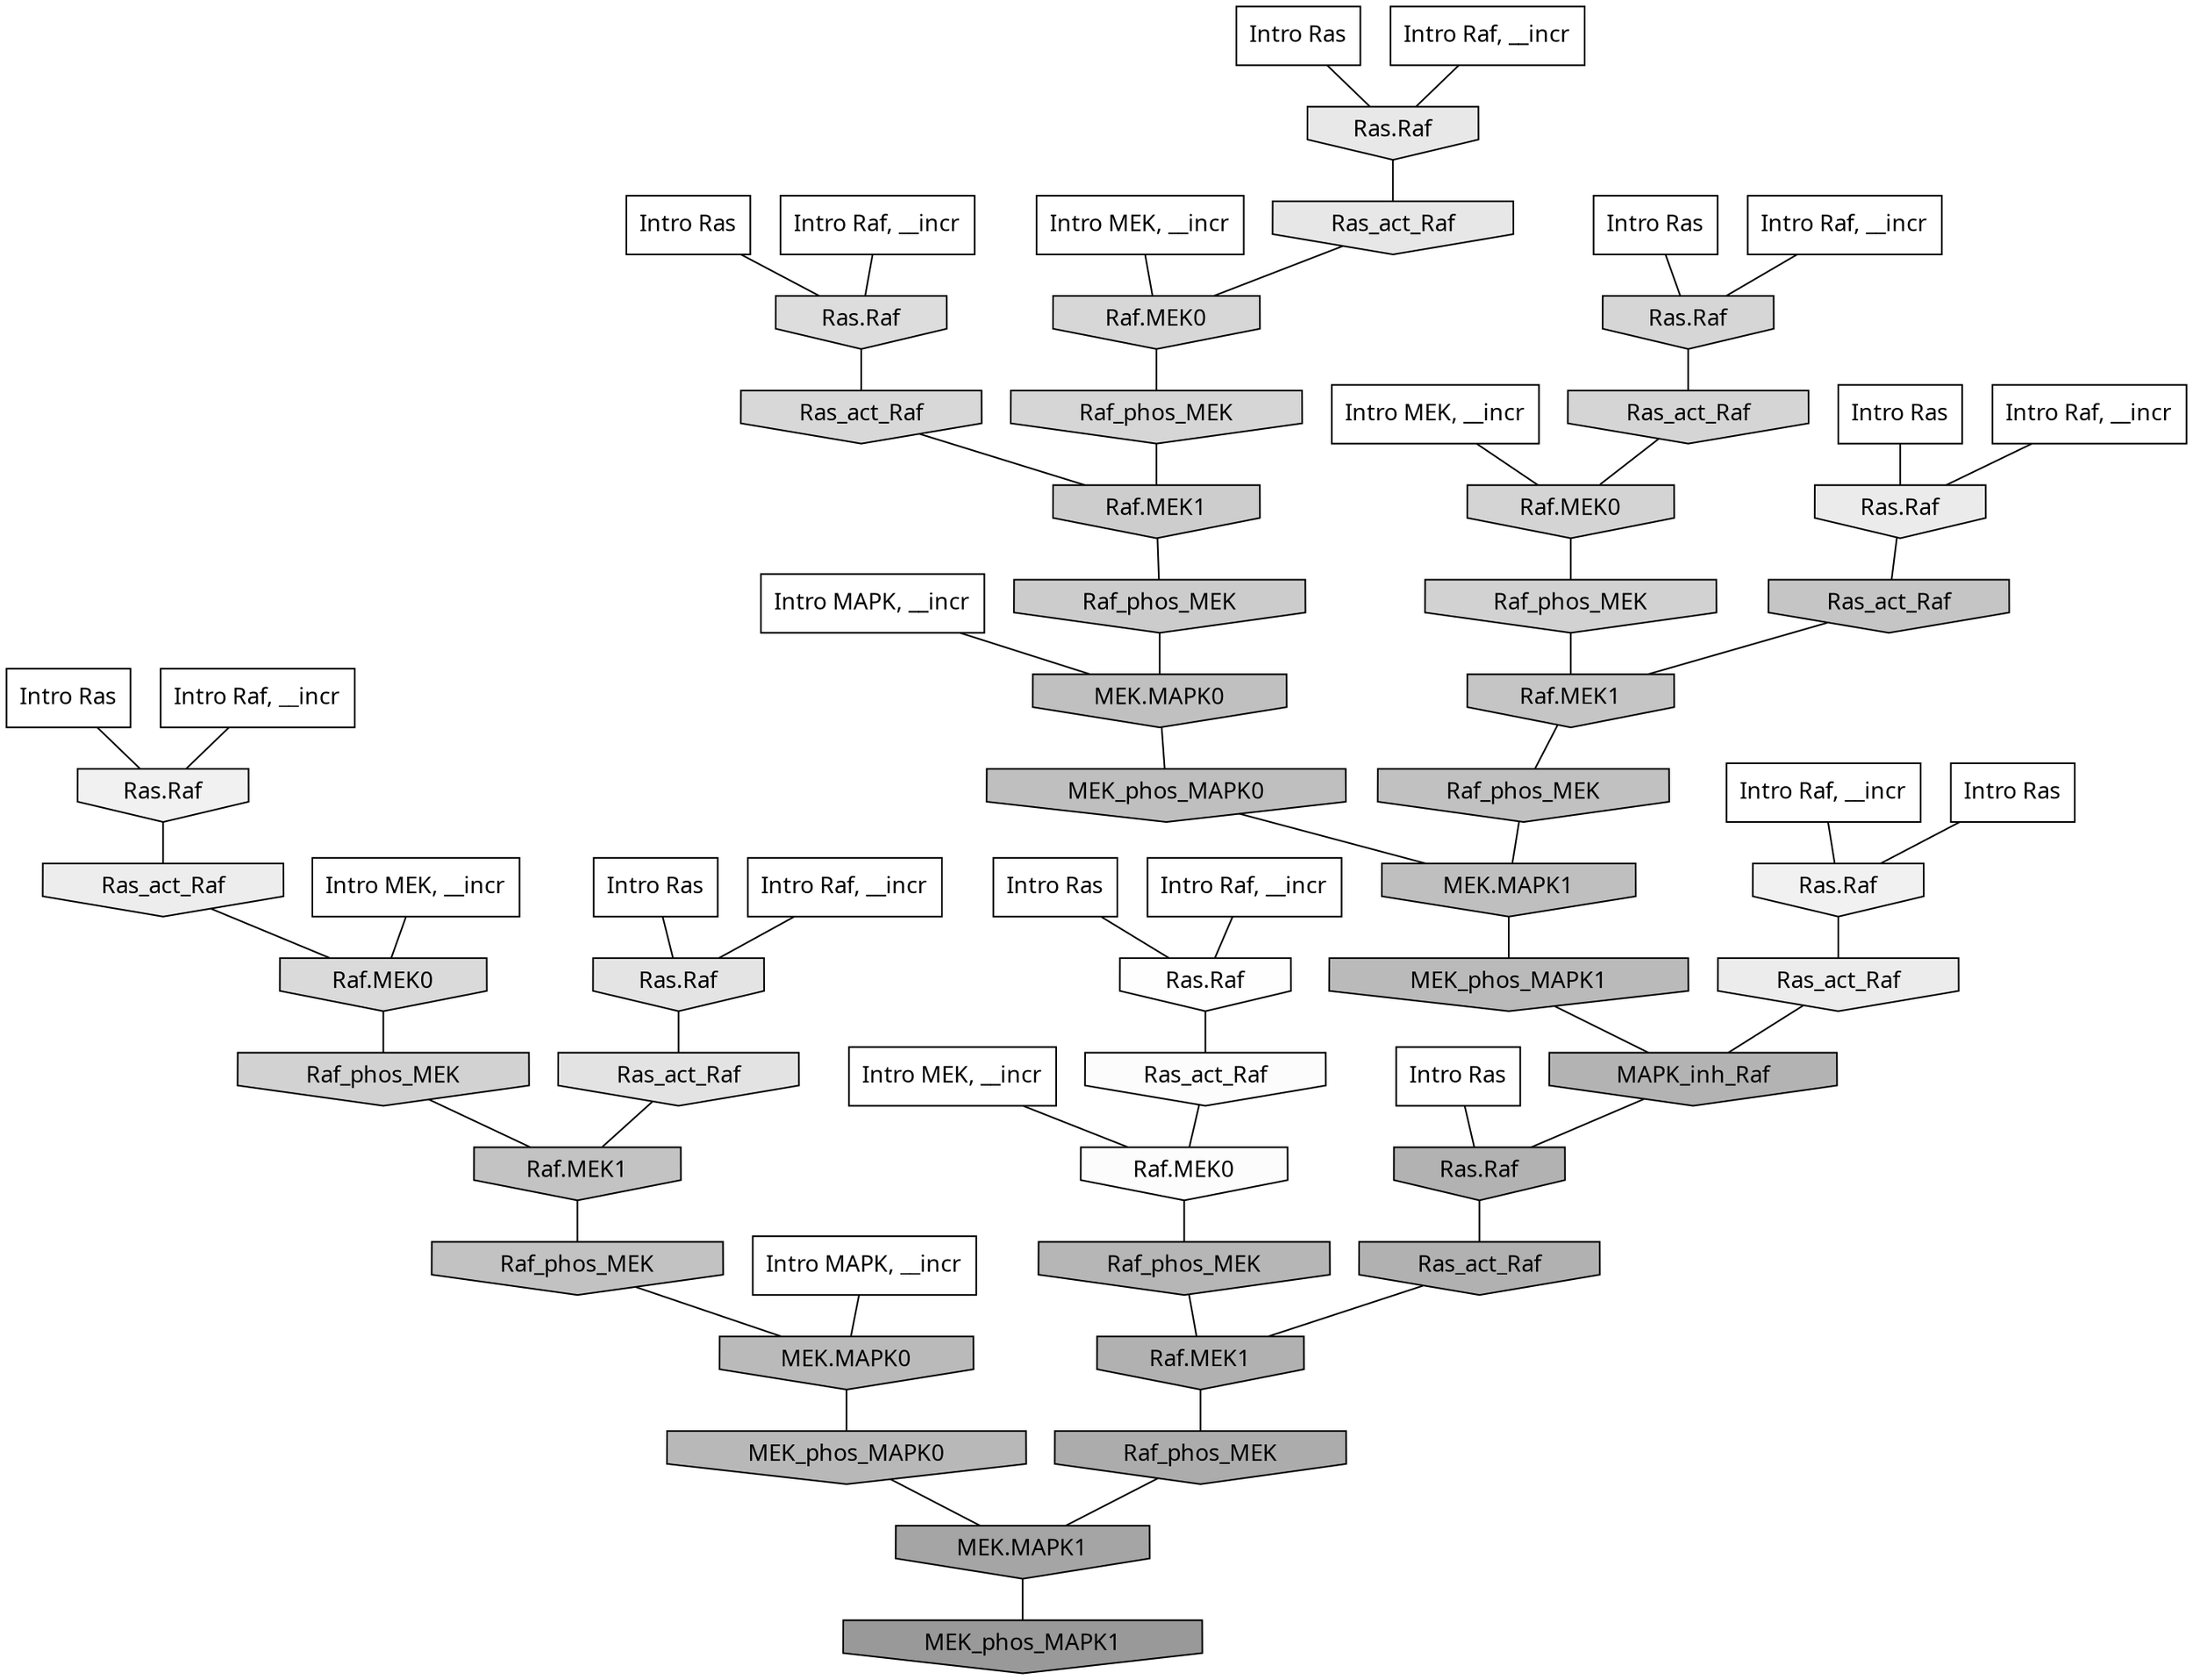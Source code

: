 digraph G{
  rankdir="TB";
  ranksep=0.30;
  node [fontname="CMU Serif"];
  edge [fontname="CMU Serif"];
  
  1 [label="Intro Ras", shape=rectangle, style=filled, fillcolor="0.000 0.000 1.000"]
  
  19 [label="Intro Ras", shape=rectangle, style=filled, fillcolor="0.000 0.000 1.000"]
  
  41 [label="Intro Ras", shape=rectangle, style=filled, fillcolor="0.000 0.000 1.000"]
  
  64 [label="Intro Ras", shape=rectangle, style=filled, fillcolor="0.000 0.000 1.000"]
  
  80 [label="Intro Ras", shape=rectangle, style=filled, fillcolor="0.000 0.000 1.000"]
  
  83 [label="Intro Ras", shape=rectangle, style=filled, fillcolor="0.000 0.000 1.000"]
  
  84 [label="Intro Ras", shape=rectangle, style=filled, fillcolor="0.000 0.000 1.000"]
  
  87 [label="Intro Ras", shape=rectangle, style=filled, fillcolor="0.000 0.000 1.000"]
  
  90 [label="Intro Ras", shape=rectangle, style=filled, fillcolor="0.000 0.000 1.000"]
  
  211 [label="Intro Raf, __incr", shape=rectangle, style=filled, fillcolor="0.000 0.000 1.000"]
  
  256 [label="Intro Raf, __incr", shape=rectangle, style=filled, fillcolor="0.000 0.000 1.000"]
  
  421 [label="Intro Raf, __incr", shape=rectangle, style=filled, fillcolor="0.000 0.000 1.000"]
  
  514 [label="Intro Raf, __incr", shape=rectangle, style=filled, fillcolor="0.000 0.000 1.000"]
  
  543 [label="Intro Raf, __incr", shape=rectangle, style=filled, fillcolor="0.000 0.000 1.000"]
  
  693 [label="Intro Raf, __incr", shape=rectangle, style=filled, fillcolor="0.000 0.000 1.000"]
  
  710 [label="Intro Raf, __incr", shape=rectangle, style=filled, fillcolor="0.000 0.000 1.000"]
  
  1091 [label="Intro Raf, __incr", shape=rectangle, style=filled, fillcolor="0.000 0.000 1.000"]
  
  1168 [label="Intro MEK, __incr", shape=rectangle, style=filled, fillcolor="0.000 0.000 1.000"]
  
  1207 [label="Intro MEK, __incr", shape=rectangle, style=filled, fillcolor="0.000 0.000 1.000"]
  
  1996 [label="Intro MEK, __incr", shape=rectangle, style=filled, fillcolor="0.000 0.000 1.000"]
  
  2087 [label="Intro MEK, __incr", shape=rectangle, style=filled, fillcolor="0.000 0.000 1.000"]
  
  2825 [label="Intro MAPK, __incr", shape=rectangle, style=filled, fillcolor="0.000 0.000 1.000"]
  
  2863 [label="Intro MAPK, __incr", shape=rectangle, style=filled, fillcolor="0.000 0.000 1.000"]
  
  3343 [label="Ras.Raf", shape=invhouse, style=filled, fillcolor="0.000 0.000 0.996"]
  
  3420 [label="Ras_act_Raf", shape=invhouse, style=filled, fillcolor="0.000 0.000 0.985"]
  
  3423 [label="Raf.MEK0", shape=invhouse, style=filled, fillcolor="0.000 0.000 0.985"]
  
  3811 [label="Ras.Raf", shape=invhouse, style=filled, fillcolor="0.000 0.000 0.944"]
  
  3860 [label="Ras.Raf", shape=invhouse, style=filled, fillcolor="0.000 0.000 0.942"]
  
  4089 [label="Ras_act_Raf", shape=invhouse, style=filled, fillcolor="0.000 0.000 0.929"]
  
  4178 [label="Ras_act_Raf", shape=invhouse, style=filled, fillcolor="0.000 0.000 0.923"]
  
  4227 [label="Ras.Raf", shape=invhouse, style=filled, fillcolor="0.000 0.000 0.920"]
  
  4439 [label="Ras.Raf", shape=invhouse, style=filled, fillcolor="0.000 0.000 0.907"]
  
  4505 [label="Ras_act_Raf", shape=invhouse, style=filled, fillcolor="0.000 0.000 0.904"]
  
  4685 [label="Ras.Raf", shape=invhouse, style=filled, fillcolor="0.000 0.000 0.894"]
  
  4763 [label="Ras_act_Raf", shape=invhouse, style=filled, fillcolor="0.000 0.000 0.889"]
  
  5216 [label="Ras.Raf", shape=invhouse, style=filled, fillcolor="0.000 0.000 0.864"]
  
  5486 [label="Raf.MEK0", shape=invhouse, style=filled, fillcolor="0.000 0.000 0.852"]
  
  5584 [label="Ras_act_Raf", shape=invhouse, style=filled, fillcolor="0.000 0.000 0.845"]
  
  5672 [label="Raf.MEK0", shape=invhouse, style=filled, fillcolor="0.000 0.000 0.842"]
  
  5770 [label="Raf_phos_MEK", shape=invhouse, style=filled, fillcolor="0.000 0.000 0.837"]
  
  5775 [label="Ras.Raf", shape=invhouse, style=filled, fillcolor="0.000 0.000 0.837"]
  
  5879 [label="Ras_act_Raf", shape=invhouse, style=filled, fillcolor="0.000 0.000 0.833"]
  
  5882 [label="Raf.MEK0", shape=invhouse, style=filled, fillcolor="0.000 0.000 0.832"]
  
  6053 [label="Raf_phos_MEK", shape=invhouse, style=filled, fillcolor="0.000 0.000 0.824"]
  
  6077 [label="Raf_phos_MEK", shape=invhouse, style=filled, fillcolor="0.000 0.000 0.823"]
  
  6605 [label="Raf.MEK1", shape=invhouse, style=filled, fillcolor="0.000 0.000 0.803"]
  
  6725 [label="Raf_phos_MEK", shape=invhouse, style=filled, fillcolor="0.000 0.000 0.799"]
  
  7633 [label="Ras_act_Raf", shape=invhouse, style=filled, fillcolor="0.000 0.000 0.773"]
  
  7635 [label="Raf.MEK1", shape=invhouse, style=filled, fillcolor="0.000 0.000 0.772"]
  
  7889 [label="Raf.MEK1", shape=invhouse, style=filled, fillcolor="0.000 0.000 0.765"]
  
  8090 [label="Raf_phos_MEK", shape=invhouse, style=filled, fillcolor="0.000 0.000 0.760"]
  
  8254 [label="Raf_phos_MEK", shape=invhouse, style=filled, fillcolor="0.000 0.000 0.756"]
  
  8438 [label="MEK.MAPK0", shape=invhouse, style=filled, fillcolor="0.000 0.000 0.751"]
  
  8555 [label="MEK_phos_MAPK0", shape=invhouse, style=filled, fillcolor="0.000 0.000 0.747"]
  
  8575 [label="MEK.MAPK1", shape=invhouse, style=filled, fillcolor="0.000 0.000 0.747"]
  
  9344 [label="MEK.MAPK0", shape=invhouse, style=filled, fillcolor="0.000 0.000 0.728"]
  
  9377 [label="MEK_phos_MAPK1", shape=invhouse, style=filled, fillcolor="0.000 0.000 0.727"]
  
  9723 [label="MEK_phos_MAPK0", shape=invhouse, style=filled, fillcolor="0.000 0.000 0.721"]
  
  10076 [label="Raf_phos_MEK", shape=invhouse, style=filled, fillcolor="0.000 0.000 0.714"]
  
  10673 [label="MAPK_inh_Raf", shape=invhouse, style=filled, fillcolor="0.000 0.000 0.702"]
  
  10949 [label="Ras.Raf", shape=invhouse, style=filled, fillcolor="0.000 0.000 0.698"]
  
  11197 [label="Ras_act_Raf", shape=invhouse, style=filled, fillcolor="0.000 0.000 0.694"]
  
  11200 [label="Raf.MEK1", shape=invhouse, style=filled, fillcolor="0.000 0.000 0.694"]
  
  12362 [label="Raf_phos_MEK", shape=invhouse, style=filled, fillcolor="0.000 0.000 0.675"]
  
  14715 [label="MEK.MAPK1", shape=invhouse, style=filled, fillcolor="0.000 0.000 0.645"]
  
  17140 [label="MEK_phos_MAPK1", shape=invhouse, style=filled, fillcolor="0.000 0.000 0.600"]
  
  
  14715 -> 17140 [dir=none, color="0.000 0.000 0.000"] 
  12362 -> 14715 [dir=none, color="0.000 0.000 0.000"] 
  11200 -> 12362 [dir=none, color="0.000 0.000 0.000"] 
  11197 -> 11200 [dir=none, color="0.000 0.000 0.000"] 
  10949 -> 11197 [dir=none, color="0.000 0.000 0.000"] 
  10673 -> 10949 [dir=none, color="0.000 0.000 0.000"] 
  10076 -> 11200 [dir=none, color="0.000 0.000 0.000"] 
  9723 -> 14715 [dir=none, color="0.000 0.000 0.000"] 
  9377 -> 10673 [dir=none, color="0.000 0.000 0.000"] 
  9344 -> 9723 [dir=none, color="0.000 0.000 0.000"] 
  8575 -> 9377 [dir=none, color="0.000 0.000 0.000"] 
  8555 -> 8575 [dir=none, color="0.000 0.000 0.000"] 
  8438 -> 8555 [dir=none, color="0.000 0.000 0.000"] 
  8254 -> 8575 [dir=none, color="0.000 0.000 0.000"] 
  8090 -> 9344 [dir=none, color="0.000 0.000 0.000"] 
  7889 -> 8090 [dir=none, color="0.000 0.000 0.000"] 
  7635 -> 8254 [dir=none, color="0.000 0.000 0.000"] 
  7633 -> 7635 [dir=none, color="0.000 0.000 0.000"] 
  6725 -> 8438 [dir=none, color="0.000 0.000 0.000"] 
  6605 -> 6725 [dir=none, color="0.000 0.000 0.000"] 
  6077 -> 7635 [dir=none, color="0.000 0.000 0.000"] 
  6053 -> 7889 [dir=none, color="0.000 0.000 0.000"] 
  5882 -> 6077 [dir=none, color="0.000 0.000 0.000"] 
  5879 -> 5882 [dir=none, color="0.000 0.000 0.000"] 
  5775 -> 5879 [dir=none, color="0.000 0.000 0.000"] 
  5770 -> 6605 [dir=none, color="0.000 0.000 0.000"] 
  5672 -> 5770 [dir=none, color="0.000 0.000 0.000"] 
  5584 -> 6605 [dir=none, color="0.000 0.000 0.000"] 
  5486 -> 6053 [dir=none, color="0.000 0.000 0.000"] 
  5216 -> 5584 [dir=none, color="0.000 0.000 0.000"] 
  4763 -> 7889 [dir=none, color="0.000 0.000 0.000"] 
  4685 -> 4763 [dir=none, color="0.000 0.000 0.000"] 
  4505 -> 5672 [dir=none, color="0.000 0.000 0.000"] 
  4439 -> 4505 [dir=none, color="0.000 0.000 0.000"] 
  4227 -> 7633 [dir=none, color="0.000 0.000 0.000"] 
  4178 -> 10673 [dir=none, color="0.000 0.000 0.000"] 
  4089 -> 5486 [dir=none, color="0.000 0.000 0.000"] 
  3860 -> 4089 [dir=none, color="0.000 0.000 0.000"] 
  3811 -> 4178 [dir=none, color="0.000 0.000 0.000"] 
  3423 -> 10076 [dir=none, color="0.000 0.000 0.000"] 
  3420 -> 3423 [dir=none, color="0.000 0.000 0.000"] 
  3343 -> 3420 [dir=none, color="0.000 0.000 0.000"] 
  2863 -> 8438 [dir=none, color="0.000 0.000 0.000"] 
  2825 -> 9344 [dir=none, color="0.000 0.000 0.000"] 
  2087 -> 5486 [dir=none, color="0.000 0.000 0.000"] 
  1996 -> 5882 [dir=none, color="0.000 0.000 0.000"] 
  1207 -> 5672 [dir=none, color="0.000 0.000 0.000"] 
  1168 -> 3423 [dir=none, color="0.000 0.000 0.000"] 
  1091 -> 4227 [dir=none, color="0.000 0.000 0.000"] 
  710 -> 5775 [dir=none, color="0.000 0.000 0.000"] 
  693 -> 3343 [dir=none, color="0.000 0.000 0.000"] 
  543 -> 5216 [dir=none, color="0.000 0.000 0.000"] 
  514 -> 3860 [dir=none, color="0.000 0.000 0.000"] 
  421 -> 4439 [dir=none, color="0.000 0.000 0.000"] 
  256 -> 4685 [dir=none, color="0.000 0.000 0.000"] 
  211 -> 3811 [dir=none, color="0.000 0.000 0.000"] 
  90 -> 4685 [dir=none, color="0.000 0.000 0.000"] 
  87 -> 4439 [dir=none, color="0.000 0.000 0.000"] 
  84 -> 10949 [dir=none, color="0.000 0.000 0.000"] 
  83 -> 5216 [dir=none, color="0.000 0.000 0.000"] 
  80 -> 3811 [dir=none, color="0.000 0.000 0.000"] 
  64 -> 5775 [dir=none, color="0.000 0.000 0.000"] 
  41 -> 3343 [dir=none, color="0.000 0.000 0.000"] 
  19 -> 4227 [dir=none, color="0.000 0.000 0.000"] 
  1 -> 3860 [dir=none, color="0.000 0.000 0.000"] 
  
  }
